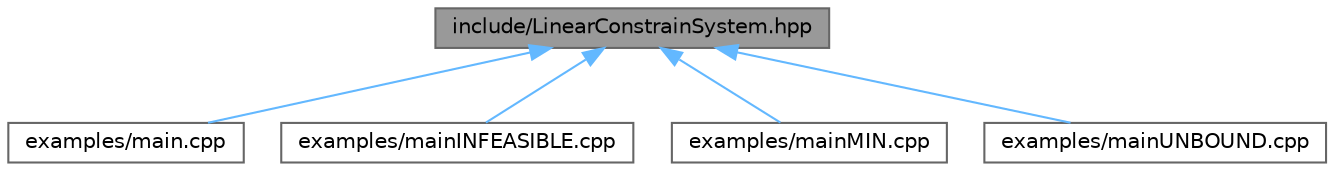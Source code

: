 digraph "include/LinearConstrainSystem.hpp"
{
 // LATEX_PDF_SIZE
  bgcolor="transparent";
  edge [fontname=Helvetica,fontsize=10,labelfontname=Helvetica,labelfontsize=10];
  node [fontname=Helvetica,fontsize=10,shape=box,height=0.2,width=0.4];
  Node1 [label="include/LinearConstrainSystem.hpp",height=0.2,width=0.4,color="gray40", fillcolor="grey60", style="filled", fontcolor="black",tooltip=" "];
  Node1 -> Node2 [dir="back",color="steelblue1",style="solid"];
  Node2 [label="examples/main.cpp",height=0.2,width=0.4,color="grey40", fillcolor="white", style="filled",URL="$main_8cpp.html",tooltip=" "];
  Node1 -> Node3 [dir="back",color="steelblue1",style="solid"];
  Node3 [label="examples/mainINFEASIBLE.cpp",height=0.2,width=0.4,color="grey40", fillcolor="white", style="filled",URL="$mainINFEASIBLE_8cpp.html",tooltip=" "];
  Node1 -> Node4 [dir="back",color="steelblue1",style="solid"];
  Node4 [label="examples/mainMIN.cpp",height=0.2,width=0.4,color="grey40", fillcolor="white", style="filled",URL="$mainMIN_8cpp.html",tooltip=" "];
  Node1 -> Node5 [dir="back",color="steelblue1",style="solid"];
  Node5 [label="examples/mainUNBOUND.cpp",height=0.2,width=0.4,color="grey40", fillcolor="white", style="filled",URL="$mainUNBOUND_8cpp.html",tooltip=" "];
}
